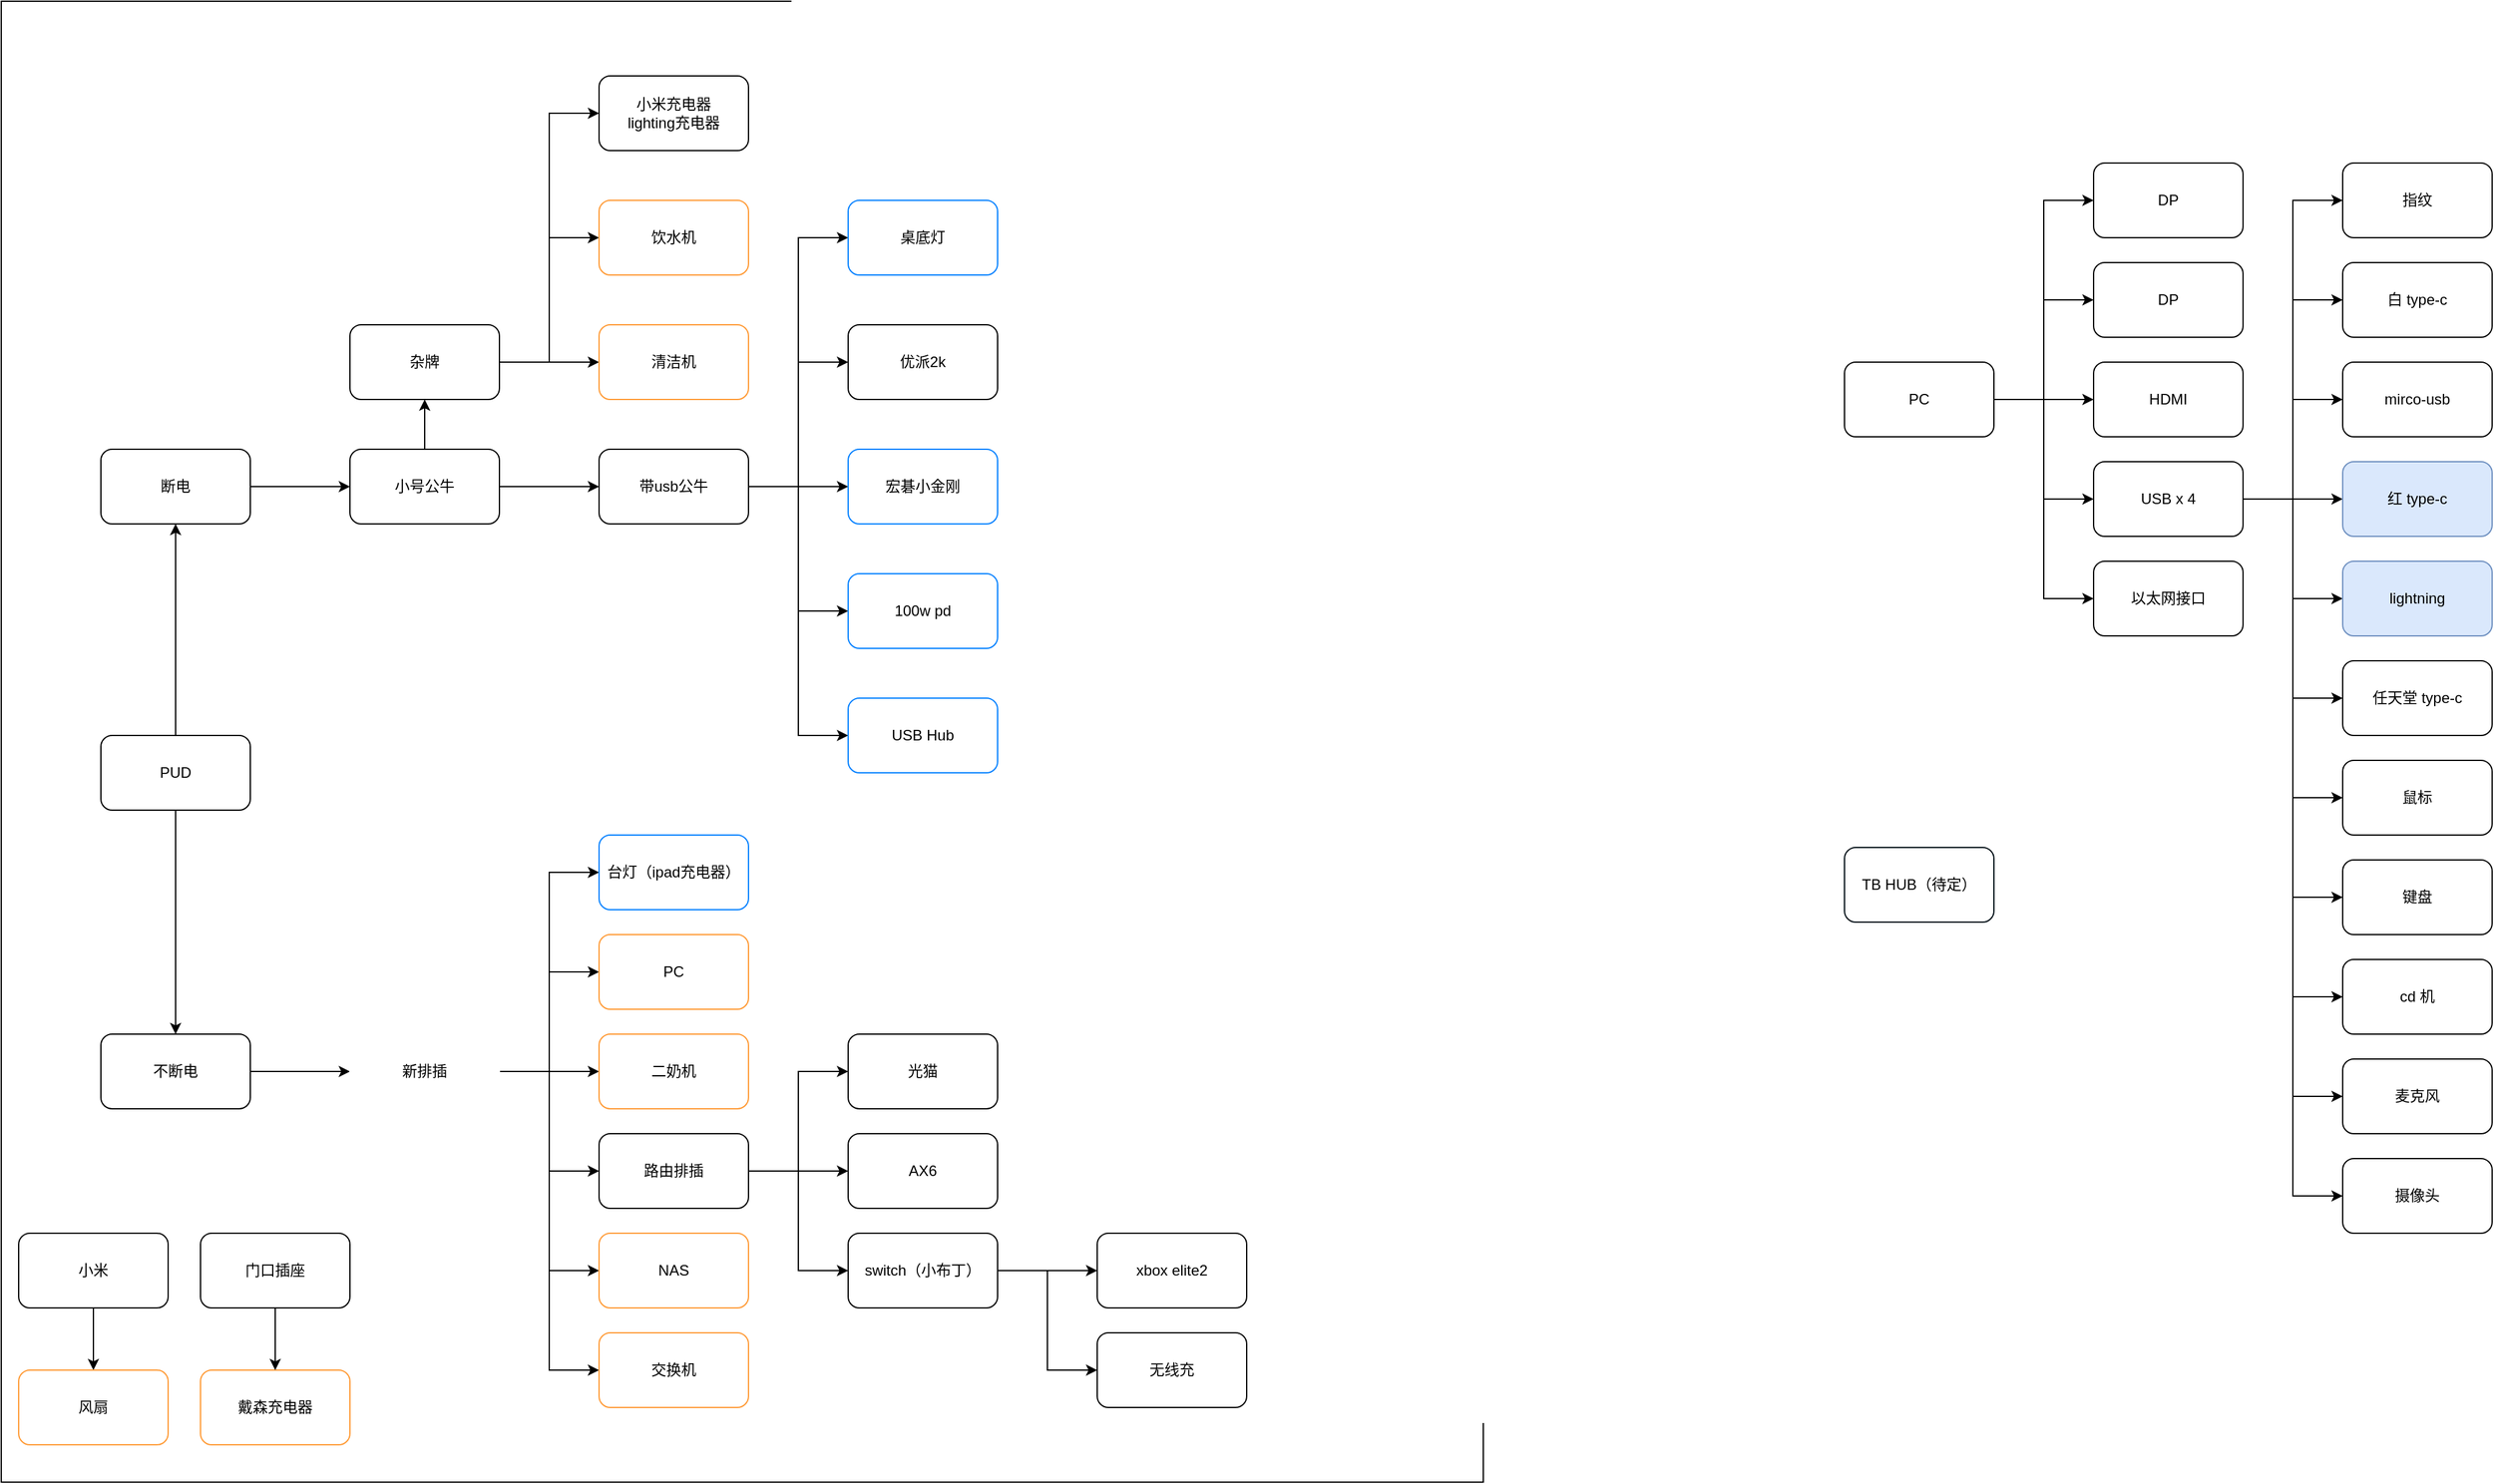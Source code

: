 <mxfile version="17.2.4" type="github">
  <diagram id="V__X8e-ZMnkZyYqIvxA_" name="第 1 页">
    <mxGraphModel dx="1210" dy="1889" grid="1" gridSize="10" guides="1" tooltips="1" connect="1" arrows="1" fold="1" page="1" pageScale="1" pageWidth="827" pageHeight="1169" math="0" shadow="0">
      <root>
        <mxCell id="0" />
        <mxCell id="1" parent="0" />
        <mxCell id="Jr9y1pZiiyUqSEXO3oHp-1" value="" style="whiteSpace=wrap;html=1;aspect=fixed;fillColor=none;editable=0;" parent="1" vertex="1">
          <mxGeometry x="280" y="-60" width="1190" height="1190" as="geometry" />
        </mxCell>
        <mxCell id="gy6kIXA5xTHW6ZrrGZsn-17" style="edgeStyle=orthogonalEdgeStyle;rounded=0;orthogonalLoop=1;jettySize=auto;html=1;entryX=0;entryY=0.5;entryDx=0;entryDy=0;" parent="1" source="GsMayDk0nDa4LUjeAOZ0-1" target="yzbpx14aAJEQ57A10Xds-4" edge="1">
          <mxGeometry relative="1" as="geometry" />
        </mxCell>
        <mxCell id="GsMayDk0nDa4LUjeAOZ0-1" value="断电" style="rounded=1;whiteSpace=wrap;html=1;" parent="1" vertex="1">
          <mxGeometry x="360" y="300" width="120" height="60" as="geometry" />
        </mxCell>
        <mxCell id="GsMayDk0nDa4LUjeAOZ0-6" value="" style="edgeStyle=orthogonalEdgeStyle;rounded=0;orthogonalLoop=1;jettySize=auto;html=1;" parent="1" source="GsMayDk0nDa4LUjeAOZ0-2" target="GsMayDk0nDa4LUjeAOZ0-5" edge="1">
          <mxGeometry relative="1" as="geometry" />
        </mxCell>
        <mxCell id="GsMayDk0nDa4LUjeAOZ0-2" value="不断电" style="rounded=1;whiteSpace=wrap;html=1;" parent="1" vertex="1">
          <mxGeometry x="360" y="770" width="120" height="60" as="geometry" />
        </mxCell>
        <mxCell id="GsMayDk0nDa4LUjeAOZ0-31" value="" style="edgeStyle=orthogonalEdgeStyle;rounded=0;orthogonalLoop=1;jettySize=auto;html=1;entryX=0;entryY=0.5;entryDx=0;entryDy=0;" parent="1" source="GsMayDk0nDa4LUjeAOZ0-5" target="GsMayDk0nDa4LUjeAOZ0-30" edge="1">
          <mxGeometry relative="1" as="geometry">
            <Array as="points">
              <mxPoint x="720" y="800" />
              <mxPoint x="720" y="720" />
            </Array>
          </mxGeometry>
        </mxCell>
        <mxCell id="GsMayDk0nDa4LUjeAOZ0-54" value="" style="edgeStyle=orthogonalEdgeStyle;rounded=0;orthogonalLoop=1;jettySize=auto;html=1;" parent="1" source="GsMayDk0nDa4LUjeAOZ0-5" target="GsMayDk0nDa4LUjeAOZ0-53" edge="1">
          <mxGeometry relative="1" as="geometry">
            <Array as="points">
              <mxPoint x="720" y="800" />
              <mxPoint x="720" y="640" />
            </Array>
          </mxGeometry>
        </mxCell>
        <mxCell id="yzbpx14aAJEQ57A10Xds-6" style="edgeStyle=orthogonalEdgeStyle;rounded=0;orthogonalLoop=1;jettySize=auto;html=1;entryX=0;entryY=0.5;entryDx=0;entryDy=0;" parent="1" source="GsMayDk0nDa4LUjeAOZ0-5" target="yzbpx14aAJEQ57A10Xds-5" edge="1">
          <mxGeometry relative="1" as="geometry">
            <Array as="points">
              <mxPoint x="720" y="800" />
              <mxPoint x="720" y="880" />
            </Array>
          </mxGeometry>
        </mxCell>
        <mxCell id="gy6kIXA5xTHW6ZrrGZsn-2" style="edgeStyle=orthogonalEdgeStyle;rounded=0;orthogonalLoop=1;jettySize=auto;html=1;" parent="1" source="GsMayDk0nDa4LUjeAOZ0-5" target="GsMayDk0nDa4LUjeAOZ0-28" edge="1">
          <mxGeometry relative="1" as="geometry" />
        </mxCell>
        <mxCell id="gy6kIXA5xTHW6ZrrGZsn-3" style="edgeStyle=orthogonalEdgeStyle;rounded=0;orthogonalLoop=1;jettySize=auto;html=1;entryX=0;entryY=0.5;entryDx=0;entryDy=0;" parent="1" source="GsMayDk0nDa4LUjeAOZ0-5" target="GsMayDk0nDa4LUjeAOZ0-37" edge="1">
          <mxGeometry relative="1" as="geometry">
            <Array as="points">
              <mxPoint x="720" y="800" />
              <mxPoint x="720" y="960" />
            </Array>
          </mxGeometry>
        </mxCell>
        <mxCell id="gy6kIXA5xTHW6ZrrGZsn-4" style="edgeStyle=orthogonalEdgeStyle;rounded=0;orthogonalLoop=1;jettySize=auto;html=1;entryX=0;entryY=0.5;entryDx=0;entryDy=0;" parent="1" source="GsMayDk0nDa4LUjeAOZ0-5" target="GsMayDk0nDa4LUjeAOZ0-39" edge="1">
          <mxGeometry relative="1" as="geometry">
            <Array as="points">
              <mxPoint x="720" y="800" />
              <mxPoint x="720" y="1040" />
            </Array>
          </mxGeometry>
        </mxCell>
        <mxCell id="GsMayDk0nDa4LUjeAOZ0-5" value="新排插" style="whiteSpace=wrap;html=1;rounded=1;fillColor=#FFFFFF;strokeColor=#FFFFFF;" parent="1" vertex="1">
          <mxGeometry x="560" y="770" width="120" height="60" as="geometry" />
        </mxCell>
        <mxCell id="gy6kIXA5xTHW6ZrrGZsn-20" style="edgeStyle=orthogonalEdgeStyle;rounded=0;orthogonalLoop=1;jettySize=auto;html=1;entryX=0;entryY=0.5;entryDx=0;entryDy=0;" parent="1" source="GsMayDk0nDa4LUjeAOZ0-9" target="GsMayDk0nDa4LUjeAOZ0-15" edge="1">
          <mxGeometry relative="1" as="geometry" />
        </mxCell>
        <mxCell id="gy6kIXA5xTHW6ZrrGZsn-21" style="edgeStyle=orthogonalEdgeStyle;rounded=0;orthogonalLoop=1;jettySize=auto;html=1;entryX=0;entryY=0.5;entryDx=0;entryDy=0;" parent="1" source="GsMayDk0nDa4LUjeAOZ0-9" target="GsMayDk0nDa4LUjeAOZ0-41" edge="1">
          <mxGeometry relative="1" as="geometry" />
        </mxCell>
        <mxCell id="gy6kIXA5xTHW6ZrrGZsn-23" value="" style="edgeStyle=orthogonalEdgeStyle;rounded=0;orthogonalLoop=1;jettySize=auto;html=1;" parent="1" source="GsMayDk0nDa4LUjeAOZ0-9" target="gy6kIXA5xTHW6ZrrGZsn-22" edge="1">
          <mxGeometry relative="1" as="geometry">
            <Array as="points">
              <mxPoint x="920" y="330" />
              <mxPoint x="920" y="230" />
            </Array>
          </mxGeometry>
        </mxCell>
        <mxCell id="gy6kIXA5xTHW6ZrrGZsn-24" style="edgeStyle=orthogonalEdgeStyle;rounded=0;orthogonalLoop=1;jettySize=auto;html=1;entryX=0;entryY=0.5;entryDx=0;entryDy=0;" parent="1" source="GsMayDk0nDa4LUjeAOZ0-9" target="GsMayDk0nDa4LUjeAOZ0-32" edge="1">
          <mxGeometry relative="1" as="geometry" />
        </mxCell>
        <mxCell id="gy6kIXA5xTHW6ZrrGZsn-30" style="edgeStyle=orthogonalEdgeStyle;rounded=0;orthogonalLoop=1;jettySize=auto;html=1;entryX=0;entryY=0.5;entryDx=0;entryDy=0;" parent="1" source="GsMayDk0nDa4LUjeAOZ0-9" target="Jr9y1pZiiyUqSEXO3oHp-5" edge="1">
          <mxGeometry relative="1" as="geometry" />
        </mxCell>
        <mxCell id="GsMayDk0nDa4LUjeAOZ0-9" value="带usb公牛" style="whiteSpace=wrap;html=1;rounded=1;" parent="1" vertex="1">
          <mxGeometry x="760" y="300" width="120" height="60" as="geometry" />
        </mxCell>
        <mxCell id="gy6kIXA5xTHW6ZrrGZsn-26" style="edgeStyle=orthogonalEdgeStyle;rounded=0;orthogonalLoop=1;jettySize=auto;html=1;entryX=0;entryY=0.5;entryDx=0;entryDy=0;" parent="1" source="GsMayDk0nDa4LUjeAOZ0-11" target="GsMayDk0nDa4LUjeAOZ0-20" edge="1">
          <mxGeometry relative="1" as="geometry" />
        </mxCell>
        <mxCell id="gy6kIXA5xTHW6ZrrGZsn-27" style="edgeStyle=orthogonalEdgeStyle;rounded=0;orthogonalLoop=1;jettySize=auto;html=1;entryX=0;entryY=0.5;entryDx=0;entryDy=0;" parent="1" source="GsMayDk0nDa4LUjeAOZ0-11" target="GsMayDk0nDa4LUjeAOZ0-49" edge="1">
          <mxGeometry relative="1" as="geometry" />
        </mxCell>
        <mxCell id="XV4ISKZ8womVnDUNWxVR-3" style="edgeStyle=orthogonalEdgeStyle;rounded=0;orthogonalLoop=1;jettySize=auto;html=1;entryX=0;entryY=0.5;entryDx=0;entryDy=0;" edge="1" parent="1" source="GsMayDk0nDa4LUjeAOZ0-11" target="TKggMtITH45zLLJgQyqD-2">
          <mxGeometry relative="1" as="geometry" />
        </mxCell>
        <mxCell id="GsMayDk0nDa4LUjeAOZ0-11" value="杂牌" style="whiteSpace=wrap;html=1;rounded=1;" parent="1" vertex="1">
          <mxGeometry x="560" y="200" width="120" height="60" as="geometry" />
        </mxCell>
        <mxCell id="gy6kIXA5xTHW6ZrrGZsn-1" style="edgeStyle=orthogonalEdgeStyle;rounded=0;orthogonalLoop=1;jettySize=auto;html=1;entryX=0.5;entryY=0;entryDx=0;entryDy=0;" parent="1" source="GsMayDk0nDa4LUjeAOZ0-13" target="GsMayDk0nDa4LUjeAOZ0-45" edge="1">
          <mxGeometry relative="1" as="geometry" />
        </mxCell>
        <mxCell id="GsMayDk0nDa4LUjeAOZ0-13" value="小米" style="whiteSpace=wrap;html=1;rounded=1;" parent="1" vertex="1">
          <mxGeometry x="294" y="930" width="120" height="60" as="geometry" />
        </mxCell>
        <mxCell id="GsMayDk0nDa4LUjeAOZ0-15" value="宏碁小金刚" style="whiteSpace=wrap;html=1;rounded=1;strokeColor=#007FFF;" parent="1" vertex="1">
          <mxGeometry x="960" y="300" width="120" height="60" as="geometry" />
        </mxCell>
        <mxCell id="GsMayDk0nDa4LUjeAOZ0-28" value="二奶机" style="whiteSpace=wrap;html=1;rounded=1;strokeColor=#FF9933;" parent="1" vertex="1">
          <mxGeometry x="760" y="770" width="120" height="60" as="geometry" />
        </mxCell>
        <mxCell id="GsMayDk0nDa4LUjeAOZ0-30" value="PC" style="whiteSpace=wrap;html=1;rounded=1;strokeColor=#FF9933;" parent="1" vertex="1">
          <mxGeometry x="760" y="690" width="120" height="60" as="geometry" />
        </mxCell>
        <mxCell id="GsMayDk0nDa4LUjeAOZ0-32" value="USB&amp;nbsp;Hub" style="whiteSpace=wrap;html=1;rounded=1;strokeColor=#007FFF;" parent="1" vertex="1">
          <mxGeometry x="960" y="500" width="120" height="60" as="geometry" />
        </mxCell>
        <mxCell id="GsMayDk0nDa4LUjeAOZ0-37" value="NAS" style="whiteSpace=wrap;html=1;rounded=1;strokeColor=#FF9933;" parent="1" vertex="1">
          <mxGeometry x="760" y="930" width="120" height="60" as="geometry" />
        </mxCell>
        <mxCell id="GsMayDk0nDa4LUjeAOZ0-39" value="交换机" style="whiteSpace=wrap;html=1;rounded=1;strokeColor=#FF9933;" parent="1" vertex="1">
          <mxGeometry x="760" y="1010" width="120" height="60" as="geometry" />
        </mxCell>
        <mxCell id="GsMayDk0nDa4LUjeAOZ0-41" value="100w&amp;nbsp;pd" style="whiteSpace=wrap;html=1;rounded=1;strokeColor=#007FFF;" parent="1" vertex="1">
          <mxGeometry x="960" y="400" width="120" height="60" as="geometry" />
        </mxCell>
        <mxCell id="GsMayDk0nDa4LUjeAOZ0-45" value="风扇" style="whiteSpace=wrap;html=1;rounded=1;strokeColor=#FF9933;" parent="1" vertex="1">
          <mxGeometry x="294" y="1040" width="120" height="60" as="geometry" />
        </mxCell>
        <mxCell id="GsMayDk0nDa4LUjeAOZ0-49" value="清洁机" style="whiteSpace=wrap;html=1;rounded=1;strokeColor=#FF9933;" parent="1" vertex="1">
          <mxGeometry x="760" y="200" width="120" height="60" as="geometry" />
        </mxCell>
        <mxCell id="GsMayDk0nDa4LUjeAOZ0-51" value="戴森充电器" style="whiteSpace=wrap;html=1;rounded=1;strokeColor=#FF9933;" parent="1" vertex="1">
          <mxGeometry x="440" y="1040" width="120" height="60" as="geometry" />
        </mxCell>
        <mxCell id="GsMayDk0nDa4LUjeAOZ0-53" value="台灯（ipad充电器）" style="whiteSpace=wrap;html=1;rounded=1;strokeColor=#007FFF;" parent="1" vertex="1">
          <mxGeometry x="760" y="610" width="120" height="60" as="geometry" />
        </mxCell>
        <mxCell id="Jr9y1pZiiyUqSEXO3oHp-11" value="" style="edgeStyle=orthogonalEdgeStyle;rounded=0;orthogonalLoop=1;jettySize=auto;html=1;fontSize=12;" parent="1" source="Jr9y1pZiiyUqSEXO3oHp-3" target="Jr9y1pZiiyUqSEXO3oHp-10" edge="1">
          <mxGeometry relative="1" as="geometry">
            <mxPoint x="1920" y="190" as="sourcePoint" />
            <Array as="points">
              <mxPoint x="1920" y="260" />
              <mxPoint x="1920" y="100" />
            </Array>
          </mxGeometry>
        </mxCell>
        <mxCell id="Jr9y1pZiiyUqSEXO3oHp-16" value="" style="edgeStyle=orthogonalEdgeStyle;rounded=0;orthogonalLoop=1;jettySize=auto;html=1;fontSize=12;" parent="1" source="Jr9y1pZiiyUqSEXO3oHp-3" target="Jr9y1pZiiyUqSEXO3oHp-15" edge="1">
          <mxGeometry relative="1" as="geometry">
            <Array as="points">
              <mxPoint x="1920" y="260" />
              <mxPoint x="1920" y="180" />
            </Array>
          </mxGeometry>
        </mxCell>
        <mxCell id="Jr9y1pZiiyUqSEXO3oHp-18" value="" style="edgeStyle=orthogonalEdgeStyle;rounded=0;orthogonalLoop=1;jettySize=auto;html=1;fontSize=12;" parent="1" source="Jr9y1pZiiyUqSEXO3oHp-3" target="Jr9y1pZiiyUqSEXO3oHp-17" edge="1">
          <mxGeometry relative="1" as="geometry">
            <Array as="points">
              <mxPoint x="1890" y="260" />
              <mxPoint x="1890" y="260" />
            </Array>
          </mxGeometry>
        </mxCell>
        <mxCell id="Jr9y1pZiiyUqSEXO3oHp-20" value="" style="edgeStyle=orthogonalEdgeStyle;rounded=0;orthogonalLoop=1;jettySize=auto;html=1;fontSize=12;" parent="1" source="Jr9y1pZiiyUqSEXO3oHp-3" target="Jr9y1pZiiyUqSEXO3oHp-19" edge="1">
          <mxGeometry relative="1" as="geometry">
            <Array as="points">
              <mxPoint x="1920" y="260" />
              <mxPoint x="1920" y="340" />
            </Array>
          </mxGeometry>
        </mxCell>
        <mxCell id="Jr9y1pZiiyUqSEXO3oHp-22" value="" style="edgeStyle=orthogonalEdgeStyle;rounded=0;orthogonalLoop=1;jettySize=auto;html=1;fontSize=12;" parent="1" source="Jr9y1pZiiyUqSEXO3oHp-3" target="Jr9y1pZiiyUqSEXO3oHp-21" edge="1">
          <mxGeometry relative="1" as="geometry">
            <Array as="points">
              <mxPoint x="1920" y="260" />
              <mxPoint x="1920" y="420" />
            </Array>
          </mxGeometry>
        </mxCell>
        <mxCell id="Jr9y1pZiiyUqSEXO3oHp-3" value="PC" style="rounded=1;whiteSpace=wrap;html=1;fontSize=12;fillColor=default;" parent="1" vertex="1">
          <mxGeometry x="1760" y="230" width="120" height="60" as="geometry" />
        </mxCell>
        <mxCell id="Jr9y1pZiiyUqSEXO3oHp-5" value="桌底灯" style="rounded=1;whiteSpace=wrap;html=1;fontSize=12;fillColor=default;strokeColor=#007FFF;" parent="1" vertex="1">
          <mxGeometry x="960" y="100" width="120" height="60" as="geometry" />
        </mxCell>
        <mxCell id="Jr9y1pZiiyUqSEXO3oHp-9" value="TB&amp;nbsp;HUB（待定）" style="rounded=1;whiteSpace=wrap;html=1;fontSize=12;strokeColor=#000D14;fillColor=default;" parent="1" vertex="1">
          <mxGeometry x="1760" y="620" width="120" height="60" as="geometry" />
        </mxCell>
        <mxCell id="Jr9y1pZiiyUqSEXO3oHp-10" value="DP" style="whiteSpace=wrap;html=1;rounded=1;" parent="1" vertex="1">
          <mxGeometry x="1960" y="70" width="120" height="60" as="geometry" />
        </mxCell>
        <mxCell id="Jr9y1pZiiyUqSEXO3oHp-15" value="DP" style="whiteSpace=wrap;html=1;rounded=1;" parent="1" vertex="1">
          <mxGeometry x="1960" y="150" width="120" height="60" as="geometry" />
        </mxCell>
        <mxCell id="Jr9y1pZiiyUqSEXO3oHp-17" value="HDMI" style="whiteSpace=wrap;html=1;rounded=1;" parent="1" vertex="1">
          <mxGeometry x="1960" y="230" width="120" height="60" as="geometry" />
        </mxCell>
        <mxCell id="Jr9y1pZiiyUqSEXO3oHp-24" value="" style="edgeStyle=orthogonalEdgeStyle;rounded=0;orthogonalLoop=1;jettySize=auto;html=1;fontSize=12;" parent="1" source="Jr9y1pZiiyUqSEXO3oHp-19" target="Jr9y1pZiiyUqSEXO3oHp-23" edge="1">
          <mxGeometry relative="1" as="geometry" />
        </mxCell>
        <mxCell id="Jr9y1pZiiyUqSEXO3oHp-26" value="" style="edgeStyle=orthogonalEdgeStyle;rounded=0;orthogonalLoop=1;jettySize=auto;html=1;fontSize=12;" parent="1" source="Jr9y1pZiiyUqSEXO3oHp-19" target="Jr9y1pZiiyUqSEXO3oHp-25" edge="1">
          <mxGeometry relative="1" as="geometry">
            <Array as="points">
              <mxPoint x="2120" y="340" />
              <mxPoint x="2120" y="500" />
            </Array>
          </mxGeometry>
        </mxCell>
        <mxCell id="Jr9y1pZiiyUqSEXO3oHp-28" value="" style="edgeStyle=orthogonalEdgeStyle;rounded=0;orthogonalLoop=1;jettySize=auto;html=1;fontSize=12;" parent="1" source="Jr9y1pZiiyUqSEXO3oHp-19" target="Jr9y1pZiiyUqSEXO3oHp-27" edge="1">
          <mxGeometry relative="1" as="geometry">
            <Array as="points">
              <mxPoint x="2120" y="340" />
              <mxPoint x="2120" y="260" />
            </Array>
          </mxGeometry>
        </mxCell>
        <mxCell id="Jr9y1pZiiyUqSEXO3oHp-30" value="" style="edgeStyle=orthogonalEdgeStyle;rounded=0;orthogonalLoop=1;jettySize=auto;html=1;fontSize=12;" parent="1" source="Jr9y1pZiiyUqSEXO3oHp-19" target="Jr9y1pZiiyUqSEXO3oHp-29" edge="1">
          <mxGeometry relative="1" as="geometry">
            <Array as="points">
              <mxPoint x="2120" y="340" />
              <mxPoint x="2120" y="180" />
            </Array>
          </mxGeometry>
        </mxCell>
        <mxCell id="Jr9y1pZiiyUqSEXO3oHp-32" value="" style="edgeStyle=orthogonalEdgeStyle;rounded=0;orthogonalLoop=1;jettySize=auto;html=1;fontSize=12;" parent="1" source="Jr9y1pZiiyUqSEXO3oHp-19" target="Jr9y1pZiiyUqSEXO3oHp-31" edge="1">
          <mxGeometry relative="1" as="geometry">
            <Array as="points">
              <mxPoint x="2120" y="340" />
              <mxPoint x="2120" y="100" />
            </Array>
          </mxGeometry>
        </mxCell>
        <mxCell id="Jr9y1pZiiyUqSEXO3oHp-34" value="" style="edgeStyle=orthogonalEdgeStyle;rounded=0;orthogonalLoop=1;jettySize=auto;html=1;fontSize=12;" parent="1" source="Jr9y1pZiiyUqSEXO3oHp-19" target="Jr9y1pZiiyUqSEXO3oHp-33" edge="1">
          <mxGeometry relative="1" as="geometry">
            <Array as="points">
              <mxPoint x="2120" y="340" />
              <mxPoint x="2120" y="580" />
            </Array>
          </mxGeometry>
        </mxCell>
        <mxCell id="Jr9y1pZiiyUqSEXO3oHp-36" value="" style="edgeStyle=orthogonalEdgeStyle;rounded=0;orthogonalLoop=1;jettySize=auto;html=1;fontSize=12;" parent="1" source="Jr9y1pZiiyUqSEXO3oHp-19" target="Jr9y1pZiiyUqSEXO3oHp-35" edge="1">
          <mxGeometry relative="1" as="geometry">
            <Array as="points">
              <mxPoint x="2120" y="340" />
              <mxPoint x="2120" y="660" />
            </Array>
          </mxGeometry>
        </mxCell>
        <mxCell id="Jr9y1pZiiyUqSEXO3oHp-38" value="" style="edgeStyle=orthogonalEdgeStyle;rounded=0;orthogonalLoop=1;jettySize=auto;html=1;fontSize=12;" parent="1" source="Jr9y1pZiiyUqSEXO3oHp-19" target="Jr9y1pZiiyUqSEXO3oHp-37" edge="1">
          <mxGeometry relative="1" as="geometry">
            <Array as="points">
              <mxPoint x="2120" y="340" />
              <mxPoint x="2120" y="740" />
            </Array>
          </mxGeometry>
        </mxCell>
        <mxCell id="Jr9y1pZiiyUqSEXO3oHp-40" value="" style="edgeStyle=orthogonalEdgeStyle;rounded=0;orthogonalLoop=1;jettySize=auto;html=1;fontSize=12;" parent="1" source="Jr9y1pZiiyUqSEXO3oHp-19" target="Jr9y1pZiiyUqSEXO3oHp-39" edge="1">
          <mxGeometry relative="1" as="geometry">
            <Array as="points">
              <mxPoint x="2120" y="340" />
              <mxPoint x="2120" y="820" />
            </Array>
          </mxGeometry>
        </mxCell>
        <mxCell id="Jr9y1pZiiyUqSEXO3oHp-42" value="" style="edgeStyle=orthogonalEdgeStyle;rounded=0;orthogonalLoop=1;jettySize=auto;html=1;fontSize=12;" parent="1" source="Jr9y1pZiiyUqSEXO3oHp-19" target="Jr9y1pZiiyUqSEXO3oHp-41" edge="1">
          <mxGeometry relative="1" as="geometry">
            <Array as="points">
              <mxPoint x="2120" y="340" />
              <mxPoint x="2120" y="900" />
            </Array>
          </mxGeometry>
        </mxCell>
        <mxCell id="Jr9y1pZiiyUqSEXO3oHp-44" value="" style="edgeStyle=orthogonalEdgeStyle;rounded=0;orthogonalLoop=1;jettySize=auto;html=1;fontSize=12;" parent="1" source="Jr9y1pZiiyUqSEXO3oHp-19" target="Jr9y1pZiiyUqSEXO3oHp-43" edge="1">
          <mxGeometry relative="1" as="geometry">
            <Array as="points">
              <mxPoint x="2120" y="340" />
              <mxPoint x="2120" y="420" />
            </Array>
          </mxGeometry>
        </mxCell>
        <mxCell id="Jr9y1pZiiyUqSEXO3oHp-19" value="USB&amp;nbsp;x 4" style="whiteSpace=wrap;html=1;rounded=1;" parent="1" vertex="1">
          <mxGeometry x="1960" y="310" width="120" height="60" as="geometry" />
        </mxCell>
        <mxCell id="Jr9y1pZiiyUqSEXO3oHp-21" value="以太网接口" style="whiteSpace=wrap;html=1;rounded=1;" parent="1" vertex="1">
          <mxGeometry x="1960" y="390" width="120" height="60" as="geometry" />
        </mxCell>
        <mxCell id="Jr9y1pZiiyUqSEXO3oHp-23" value="红&amp;nbsp;type-c" style="whiteSpace=wrap;html=1;rounded=1;fillColor=#dae8fc;strokeColor=#6c8ebf;" parent="1" vertex="1">
          <mxGeometry x="2160" y="310" width="120" height="60" as="geometry" />
        </mxCell>
        <mxCell id="Jr9y1pZiiyUqSEXO3oHp-25" value="任天堂&amp;nbsp;type-c" style="whiteSpace=wrap;html=1;rounded=1;" parent="1" vertex="1">
          <mxGeometry x="2160" y="470" width="120" height="60" as="geometry" />
        </mxCell>
        <mxCell id="Jr9y1pZiiyUqSEXO3oHp-27" value="mirco-usb" style="whiteSpace=wrap;html=1;rounded=1;" parent="1" vertex="1">
          <mxGeometry x="2160" y="230" width="120" height="60" as="geometry" />
        </mxCell>
        <mxCell id="Jr9y1pZiiyUqSEXO3oHp-29" value="白&amp;nbsp;type-c" style="whiteSpace=wrap;html=1;rounded=1;" parent="1" vertex="1">
          <mxGeometry x="2160" y="150" width="120" height="60" as="geometry" />
        </mxCell>
        <mxCell id="Jr9y1pZiiyUqSEXO3oHp-31" value="指纹" style="whiteSpace=wrap;html=1;rounded=1;" parent="1" vertex="1">
          <mxGeometry x="2160" y="70" width="120" height="60" as="geometry" />
        </mxCell>
        <mxCell id="Jr9y1pZiiyUqSEXO3oHp-33" value="鼠标" style="whiteSpace=wrap;html=1;rounded=1;" parent="1" vertex="1">
          <mxGeometry x="2160" y="550" width="120" height="60" as="geometry" />
        </mxCell>
        <mxCell id="Jr9y1pZiiyUqSEXO3oHp-35" value="键盘" style="whiteSpace=wrap;html=1;rounded=1;" parent="1" vertex="1">
          <mxGeometry x="2160" y="630" width="120" height="60" as="geometry" />
        </mxCell>
        <mxCell id="Jr9y1pZiiyUqSEXO3oHp-37" value="cd&amp;nbsp;机" style="whiteSpace=wrap;html=1;rounded=1;" parent="1" vertex="1">
          <mxGeometry x="2160" y="710" width="120" height="60" as="geometry" />
        </mxCell>
        <mxCell id="Jr9y1pZiiyUqSEXO3oHp-39" value="麦克风" style="whiteSpace=wrap;html=1;rounded=1;" parent="1" vertex="1">
          <mxGeometry x="2160" y="790" width="120" height="60" as="geometry" />
        </mxCell>
        <mxCell id="Jr9y1pZiiyUqSEXO3oHp-41" value="摄像头" style="whiteSpace=wrap;html=1;rounded=1;" parent="1" vertex="1">
          <mxGeometry x="2160" y="870" width="120" height="60" as="geometry" />
        </mxCell>
        <mxCell id="Jr9y1pZiiyUqSEXO3oHp-43" value="lightning" style="whiteSpace=wrap;html=1;rounded=1;fillColor=#dae8fc;strokeColor=#6c8ebf;" parent="1" vertex="1">
          <mxGeometry x="2160" y="390" width="120" height="60" as="geometry" />
        </mxCell>
        <mxCell id="TKggMtITH45zLLJgQyqD-2" value="小米充电器&lt;br&gt;lighting充电器" style="rounded=1;whiteSpace=wrap;html=1;" parent="1" vertex="1">
          <mxGeometry x="760" width="120" height="60" as="geometry" />
        </mxCell>
        <mxCell id="yzbpx14aAJEQ57A10Xds-2" style="edgeStyle=orthogonalEdgeStyle;rounded=0;orthogonalLoop=1;jettySize=auto;html=1;" parent="1" source="yzbpx14aAJEQ57A10Xds-1" target="GsMayDk0nDa4LUjeAOZ0-2" edge="1">
          <mxGeometry relative="1" as="geometry" />
        </mxCell>
        <mxCell id="yzbpx14aAJEQ57A10Xds-3" style="edgeStyle=orthogonalEdgeStyle;rounded=0;orthogonalLoop=1;jettySize=auto;html=1;" parent="1" source="yzbpx14aAJEQ57A10Xds-1" target="GsMayDk0nDa4LUjeAOZ0-1" edge="1">
          <mxGeometry relative="1" as="geometry" />
        </mxCell>
        <mxCell id="yzbpx14aAJEQ57A10Xds-1" value="PUD" style="rounded=1;whiteSpace=wrap;html=1;" parent="1" vertex="1">
          <mxGeometry x="360" y="530" width="120" height="60" as="geometry" />
        </mxCell>
        <mxCell id="gy6kIXA5xTHW6ZrrGZsn-19" style="edgeStyle=orthogonalEdgeStyle;rounded=0;orthogonalLoop=1;jettySize=auto;html=1;entryX=0;entryY=0.5;entryDx=0;entryDy=0;" parent="1" source="yzbpx14aAJEQ57A10Xds-4" target="GsMayDk0nDa4LUjeAOZ0-9" edge="1">
          <mxGeometry relative="1" as="geometry" />
        </mxCell>
        <mxCell id="gy6kIXA5xTHW6ZrrGZsn-28" style="edgeStyle=orthogonalEdgeStyle;rounded=0;orthogonalLoop=1;jettySize=auto;html=1;" parent="1" source="yzbpx14aAJEQ57A10Xds-4" target="GsMayDk0nDa4LUjeAOZ0-11" edge="1">
          <mxGeometry relative="1" as="geometry" />
        </mxCell>
        <mxCell id="yzbpx14aAJEQ57A10Xds-4" value="&lt;span&gt;小号公牛&lt;/span&gt;" style="rounded=1;whiteSpace=wrap;html=1;" parent="1" vertex="1">
          <mxGeometry x="560" y="300" width="120" height="60" as="geometry" />
        </mxCell>
        <mxCell id="gy6kIXA5xTHW6ZrrGZsn-7" value="" style="edgeStyle=orthogonalEdgeStyle;rounded=0;orthogonalLoop=1;jettySize=auto;html=1;" parent="1" source="yzbpx14aAJEQ57A10Xds-5" target="gy6kIXA5xTHW6ZrrGZsn-6" edge="1">
          <mxGeometry relative="1" as="geometry" />
        </mxCell>
        <mxCell id="gy6kIXA5xTHW6ZrrGZsn-9" value="" style="edgeStyle=orthogonalEdgeStyle;rounded=0;orthogonalLoop=1;jettySize=auto;html=1;" parent="1" source="yzbpx14aAJEQ57A10Xds-5" target="gy6kIXA5xTHW6ZrrGZsn-8" edge="1">
          <mxGeometry relative="1" as="geometry">
            <Array as="points">
              <mxPoint x="920" y="880" />
              <mxPoint x="920" y="800" />
            </Array>
          </mxGeometry>
        </mxCell>
        <mxCell id="gy6kIXA5xTHW6ZrrGZsn-12" value="" style="edgeStyle=orthogonalEdgeStyle;rounded=0;orthogonalLoop=1;jettySize=auto;html=1;" parent="1" source="yzbpx14aAJEQ57A10Xds-5" target="gy6kIXA5xTHW6ZrrGZsn-11" edge="1">
          <mxGeometry relative="1" as="geometry">
            <Array as="points">
              <mxPoint x="920" y="880" />
              <mxPoint x="920" y="960" />
            </Array>
          </mxGeometry>
        </mxCell>
        <mxCell id="yzbpx14aAJEQ57A10Xds-5" value="路由排插" style="rounded=1;whiteSpace=wrap;html=1;" parent="1" vertex="1">
          <mxGeometry x="760" y="850" width="120" height="60" as="geometry" />
        </mxCell>
        <mxCell id="gy6kIXA5xTHW6ZrrGZsn-6" value="AX6" style="rounded=1;whiteSpace=wrap;html=1;" parent="1" vertex="1">
          <mxGeometry x="960" y="850" width="120" height="60" as="geometry" />
        </mxCell>
        <mxCell id="gy6kIXA5xTHW6ZrrGZsn-8" value="光猫" style="rounded=1;whiteSpace=wrap;html=1;" parent="1" vertex="1">
          <mxGeometry x="960" y="770" width="120" height="60" as="geometry" />
        </mxCell>
        <mxCell id="gy6kIXA5xTHW6ZrrGZsn-14" value="" style="edgeStyle=orthogonalEdgeStyle;rounded=0;orthogonalLoop=1;jettySize=auto;html=1;" parent="1" source="gy6kIXA5xTHW6ZrrGZsn-11" target="gy6kIXA5xTHW6ZrrGZsn-13" edge="1">
          <mxGeometry relative="1" as="geometry" />
        </mxCell>
        <mxCell id="gy6kIXA5xTHW6ZrrGZsn-16" value="" style="edgeStyle=orthogonalEdgeStyle;rounded=0;orthogonalLoop=1;jettySize=auto;html=1;" parent="1" source="gy6kIXA5xTHW6ZrrGZsn-11" target="gy6kIXA5xTHW6ZrrGZsn-15" edge="1">
          <mxGeometry relative="1" as="geometry">
            <Array as="points">
              <mxPoint x="1120" y="960" />
              <mxPoint x="1120" y="1040" />
            </Array>
          </mxGeometry>
        </mxCell>
        <mxCell id="gy6kIXA5xTHW6ZrrGZsn-11" value="switch（小布丁）" style="rounded=1;whiteSpace=wrap;html=1;" parent="1" vertex="1">
          <mxGeometry x="960" y="930" width="120" height="60" as="geometry" />
        </mxCell>
        <mxCell id="gy6kIXA5xTHW6ZrrGZsn-13" value="xbox elite2" style="whiteSpace=wrap;html=1;rounded=1;" parent="1" vertex="1">
          <mxGeometry x="1160" y="930" width="120" height="60" as="geometry" />
        </mxCell>
        <mxCell id="gy6kIXA5xTHW6ZrrGZsn-15" value="无线充" style="whiteSpace=wrap;html=1;rounded=1;" parent="1" vertex="1">
          <mxGeometry x="1160" y="1010" width="120" height="60" as="geometry" />
        </mxCell>
        <mxCell id="gy6kIXA5xTHW6ZrrGZsn-22" value="优派2k" style="whiteSpace=wrap;html=1;rounded=1;" parent="1" vertex="1">
          <mxGeometry x="960" y="200" width="120" height="60" as="geometry" />
        </mxCell>
        <mxCell id="GsMayDk0nDa4LUjeAOZ0-20" value="饮水机" style="whiteSpace=wrap;html=1;rounded=1;strokeColor=#FF9933;" parent="1" vertex="1">
          <mxGeometry x="760" y="100" width="120" height="60" as="geometry" />
        </mxCell>
        <mxCell id="XV4ISKZ8womVnDUNWxVR-2" style="edgeStyle=orthogonalEdgeStyle;rounded=0;orthogonalLoop=1;jettySize=auto;html=1;" edge="1" parent="1" source="XV4ISKZ8womVnDUNWxVR-1" target="GsMayDk0nDa4LUjeAOZ0-51">
          <mxGeometry relative="1" as="geometry" />
        </mxCell>
        <mxCell id="XV4ISKZ8womVnDUNWxVR-1" value="门口插座" style="rounded=1;whiteSpace=wrap;html=1;" vertex="1" parent="1">
          <mxGeometry x="440" y="930" width="120" height="60" as="geometry" />
        </mxCell>
      </root>
    </mxGraphModel>
  </diagram>
</mxfile>
